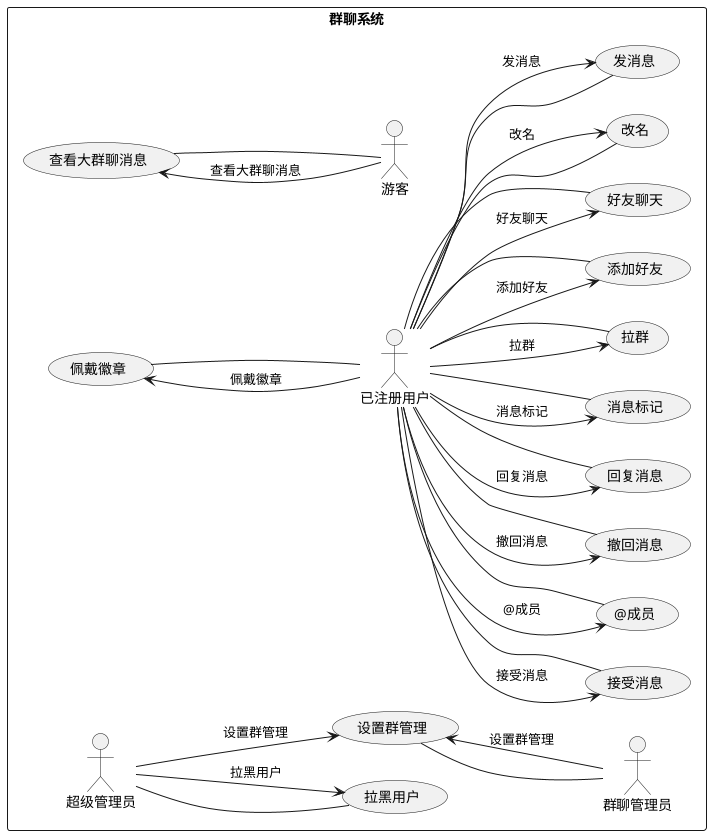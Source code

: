 'https://plantuml.com/use-case-diagram

@startuml

left to right direction
skinparam packageStyle rectangle

package "群聊系统" {
  usecase "查看大群聊消息" as UC1
  actor "游客" as Guest
  UC1 - Guest

  usecase "佩戴徽章" as UC2
  usecase "改名" as UC3
  usecase "发消息" as UC4
  usecase "接受消息" as UC5
  usecase "@成员" as UC6
  usecase "撤回消息" as UC7
  usecase "回复消息" as UC8
  usecase "消息标记" as UC9
  usecase "拉群" as UC10
  usecase "添加好友" as UC11
  usecase "好友聊天" as UC12

  actor "已注册用户" as RegisteredUser
  UC2 - RegisteredUser
  UC3 - RegisteredUser
  UC4 - RegisteredUser
  UC5 - RegisteredUser
  UC6 - RegisteredUser
  UC7 - RegisteredUser
  UC8 - RegisteredUser
  UC9 - RegisteredUser
  UC10 - RegisteredUser
  UC11 - RegisteredUser
  UC12 - RegisteredUser

  usecase "设置群管理" as UC13
  actor "群聊管理员" as GroupAdmin
  UC13 - GroupAdmin

  usecase "拉黑用户" as UC14
  actor "超级管理员" as SuperAdmin
  UC14 - SuperAdmin
}

SuperAdmin --> UC14 : 拉黑用户
SuperAdmin --> UC13 : 设置群管理

GroupAdmin --> UC13 : 设置群管理

RegisteredUser --> UC2 : 佩戴徽章
RegisteredUser --> UC3 : 改名
RegisteredUser --> UC4 : 发消息
RegisteredUser --> UC5 : 接受消息
RegisteredUser --> UC6 : @成员
RegisteredUser --> UC7 : 撤回消息
RegisteredUser --> UC8 : 回复消息
RegisteredUser --> UC9 : 消息标记
RegisteredUser --> UC10 : 拉群
RegisteredUser --> UC11 : 添加好友
RegisteredUser --> UC12 : 好友聊天

Guest --> UC1 : 查看大群聊消息

@enduml
